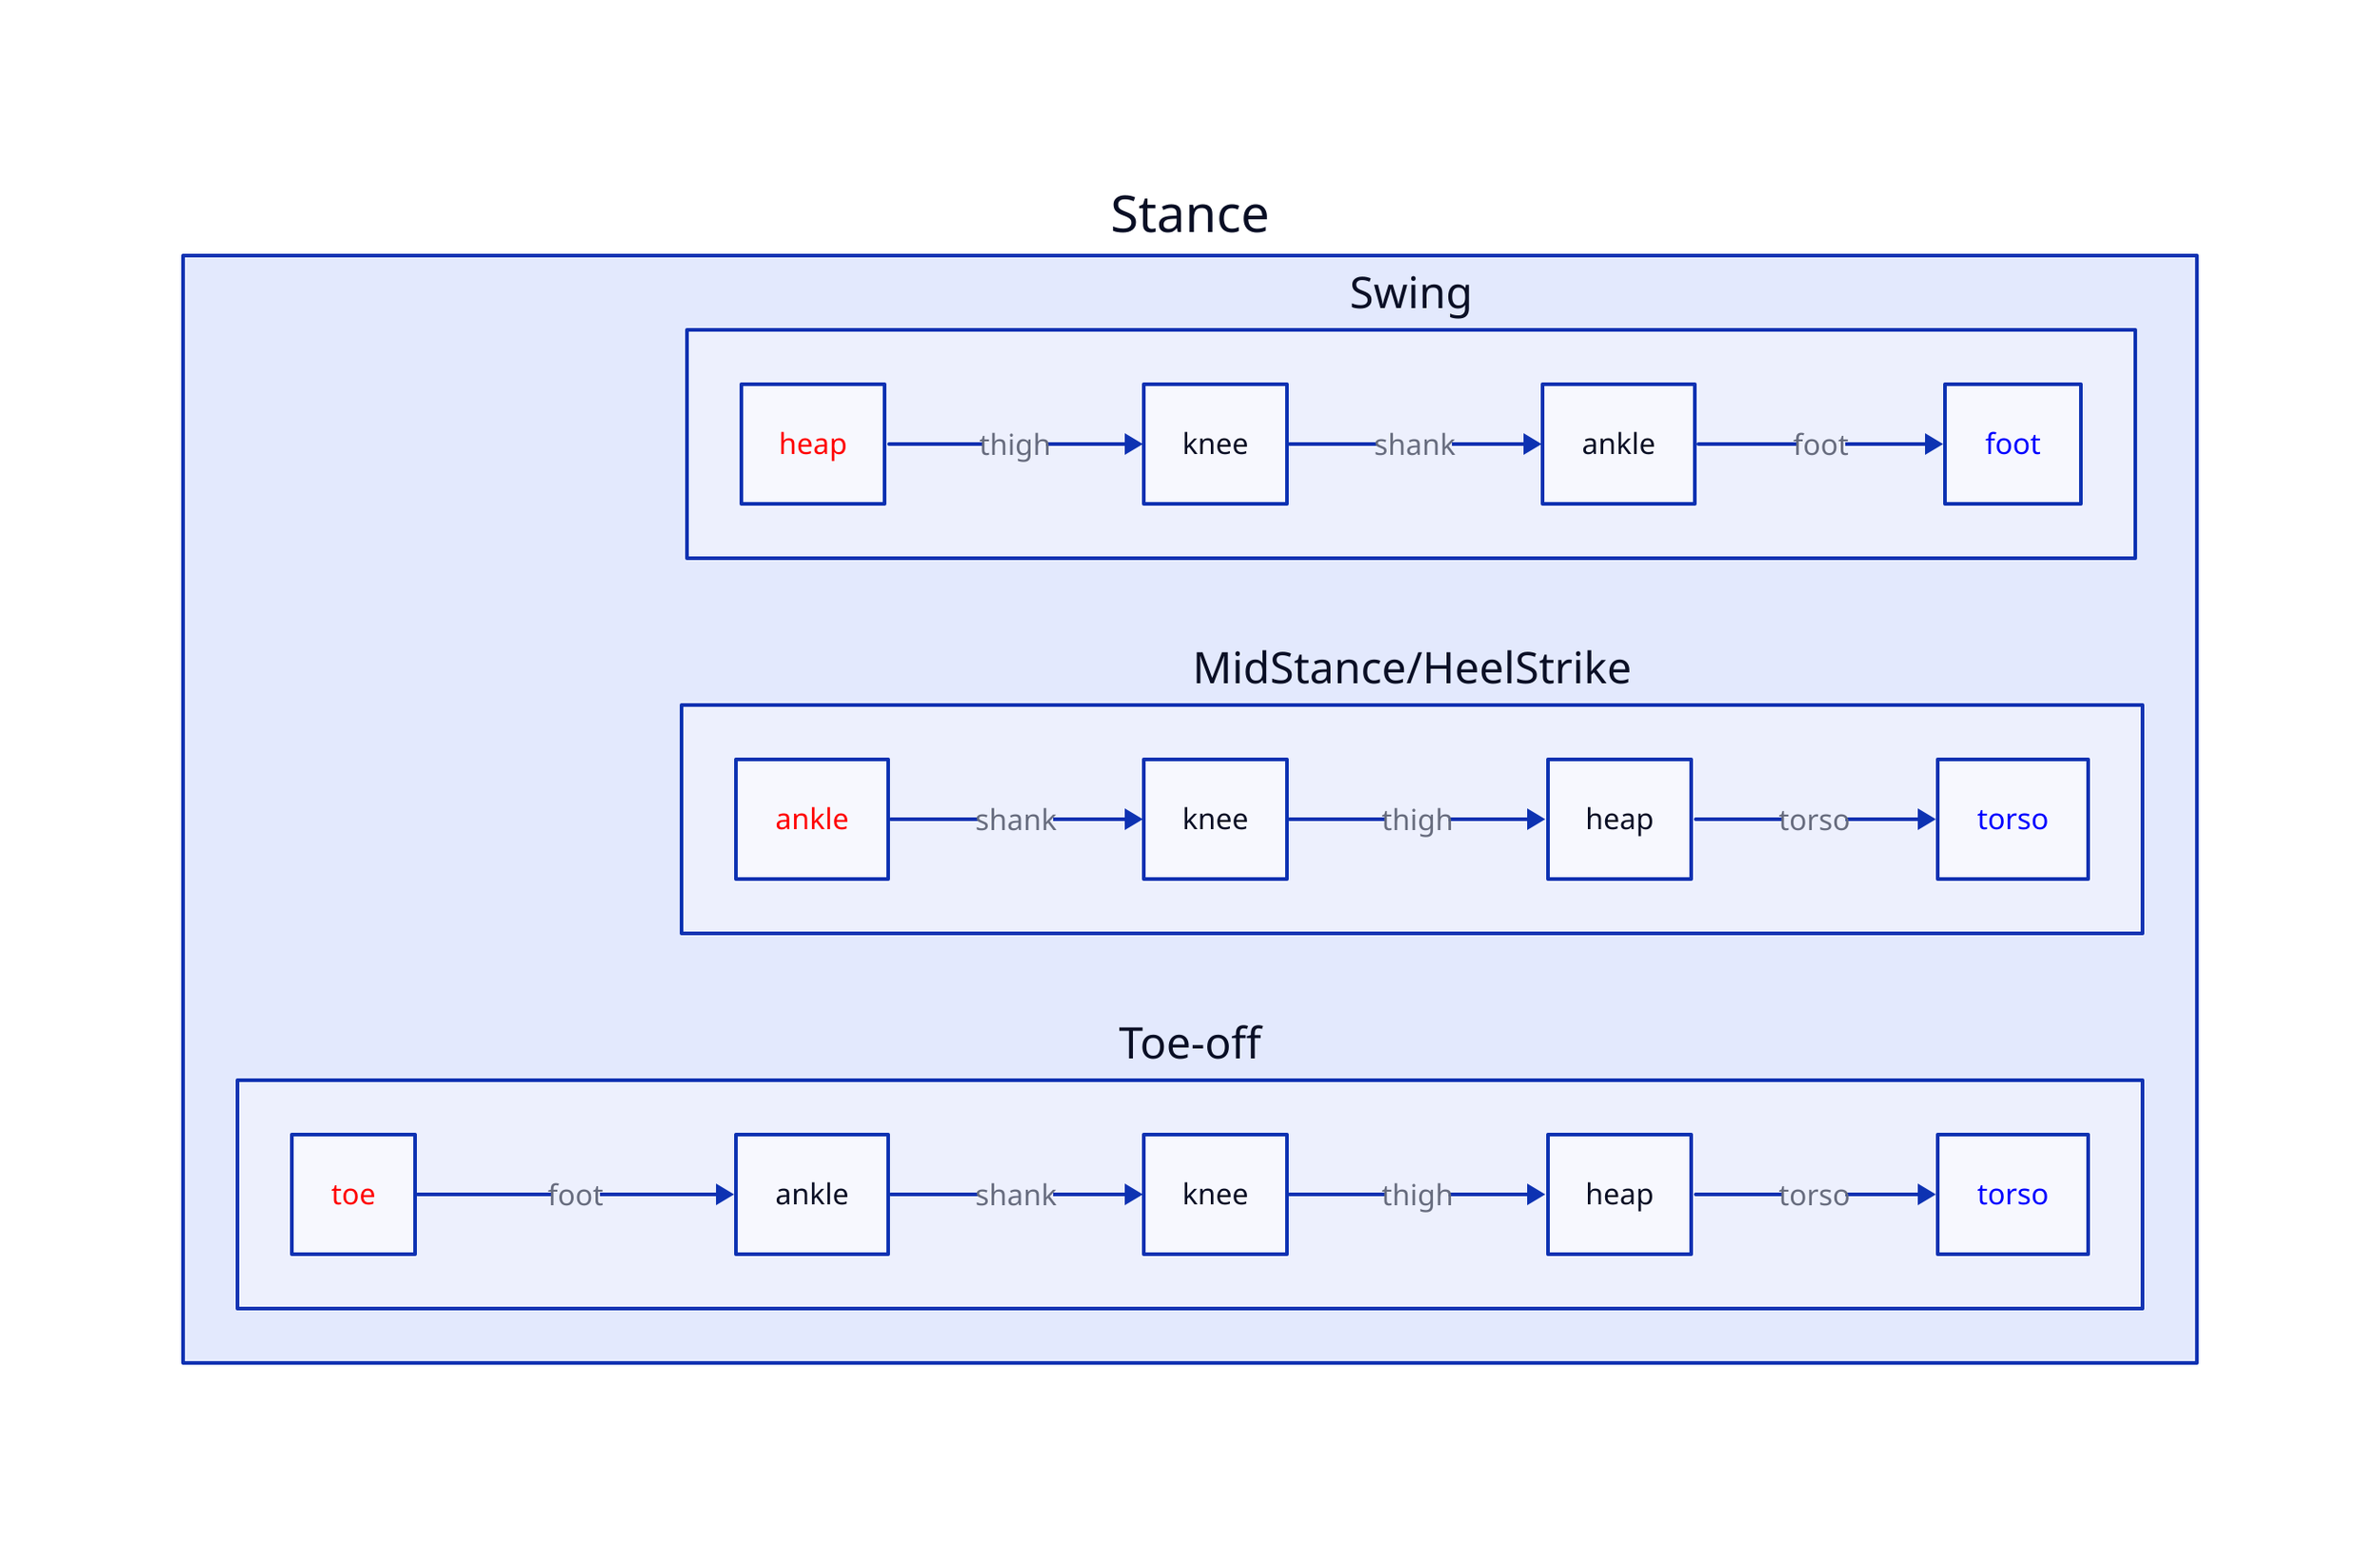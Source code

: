 direction: right


Stance: {
    Swing{
        heap {
            style: {
                font-color: red
            }
        }
        heap -> knee : "thigh"
        knee -> ankle : "shank"
        ankle -> foot : "foot"
        foot {
            style: {
                font-color : blue
            }
        }
    }

    MidStance/HeelStrike{
        ankle {
            style: {
                font-color: red
            }
        }
        ankle -> knee : "shank" 
        knee -> heap : "thigh"
        heap -> torso : "torso"

        torso {
            style: {
                font-color : blue
            }
        }
    }

    Toe-off{
        toe {
            style: {
                font-color: red
            }
        }
        toe -> ankle : "foot"
        ankle -> knee : "shank"
        knee -> heap : "thigh"
        heap -> torso : "torso"

        torso {
            style: {
                font-color : blue
            }
        }
        
    }
}

# Stance with UpperBody: {
#     Swing 
#     Mid-Stance / Heel-Strike 
#     Toe-off

# }

# Stance -> Stance with UpperBody : "UpperBody is attached"








# direction: right

# Struct: {
 

#   Back: {
#     shape: class

#     - roll: double
#   }

#   BodySensor: {
#     shape: class

#     - legL: Leg
#     - legR: Leg
#     - back: Back

#     +GetSensor(void): BODY_SENSOR*
#   }
#   BOS: {
#     shape: class

#     - left: double
#     - right: double

#     +calculate_BOS(BOS*): void
#   }
#   Leg -> BodySensor: {
#     # style: {
#     #   stroke-width: 5
#     # }
#   }

#   Back -> BodySensor: {
#     # style: {
#       # stroke-width: 5
#     # }
#   }
# }




# Function:{

#   BodySensor* GetSensor(void): {
#     shape: class
  
#     - sensor: BodySensor
#     - pBodySensor: BodySensor*
#   }

#   void calculate_BOS(BOS*): {
#     shape: class

#     - THIGH_LENGTH: const double
#     - SHANCK_LENGTH: const double

#     - hip_angle_left: double
#     - hip_angle_right: double

#     - knee_angle_left: double
#     - knee_angle_right: double

#     - leg_length_left: double
#     - leg_length_right: double

#     - leg_hip_angle_left: double
#     - leg_hip_angle_right: double

#     - leg_angle_left: double
#     - leg_angle_right: double

#     -DEG2RAD: const double
#     -RAD2DEG: const double

#     +GetSensor(void): BODY_SENSOR*
#   }

#   void calculate_COM(double*): {
#     shape: class

#     - Lx3: const double
#     - Ly3: const double

#     - torso_angle: double

#     -DEG2RAD: const double
#     -RAD2DEG: const double

#     +GetSensor(void): BODY_SENSOR*
#   }
#   bool check_stability(BOS *, double*):{
    
#     shape: class

#     -is_stable : bool

#     +calculate_BOS(BOS*) : void
#     +calculate_COM(double*) : void
#   }
#   BodySensor* GetSensor(void)-> void calculate_BOS(BOS*)
#   BodySensor* GetSensor(void)-> void calculate_COM(double*)

#   void calculate_BOS(BOS*)->bool check_stability(BOS *, double*){

#   }
#   void calculate_COM(double*)->bool check_stability(BOS *, double*)

# }